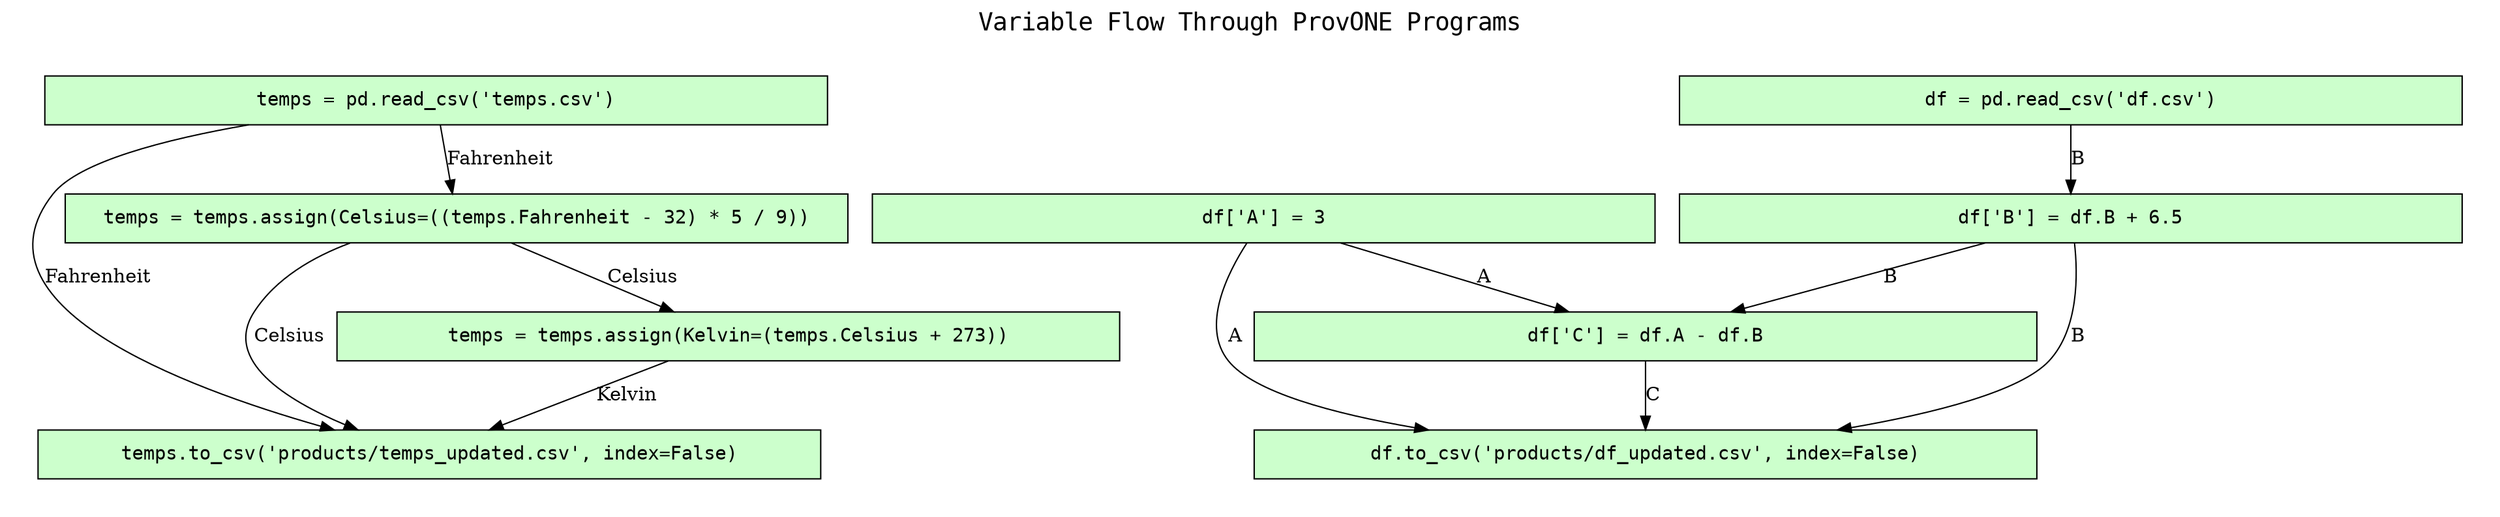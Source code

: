 
digraph provone_workflow {
rankdir=TB

fontname=Courier; fontsize=18; labelloc=t
label="Variable Flow Through ProvONE Programs"

subgraph cluster_program_graph { label=""; color=white; penwidth=0
subgraph cluster_program_graph_inner { label=""; color=white

# program nodes
node[shape=box style="filled" fillcolor="#CCFFCC" peripheries=1 fontname=Courier]
node[width=8]

"http://c2metadata.org/run/D41D8CD98F00B204E9800998ECF8427E/ProgramStep1" [label="df = pd.read_csv('df.csv')"]
"http://c2metadata.org/run/D41D8CD98F00B204E9800998ECF8427E/ProgramStep10" [label="temps = temps.assign(Celsius=((temps.Fahrenheit - 32) * 5 \/ 9))"]
"http://c2metadata.org/run/D41D8CD98F00B204E9800998ECF8427E/ProgramStep12" [label="temps = temps.assign(Kelvin=(temps.Celsius + 273))"]
"http://c2metadata.org/run/D41D8CD98F00B204E9800998ECF8427E/ProgramStep13" [label="df.to_csv('products\/df_updated.csv', index=False)"]
"http://c2metadata.org/run/D41D8CD98F00B204E9800998ECF8427E/ProgramStep14" [label="temps.to_csv('products\/temps_updated.csv', index=False)"]
"http://c2metadata.org/run/D41D8CD98F00B204E9800998ECF8427E/ProgramStep3" [label="df['A'] = 3"]
"http://c2metadata.org/run/D41D8CD98F00B204E9800998ECF8427E/ProgramStep5" [label="df['B'] = df.B + 6.5"]
"http://c2metadata.org/run/D41D8CD98F00B204E9800998ECF8427E/ProgramStep7" [label="df['C'] = df.A - df.B"]
"http://c2metadata.org/run/D41D8CD98F00B204E9800998ECF8427E/ProgramStep8" [label="temps = pd.read_csv('temps.csv')"]

# dataframe channels
"http://c2metadata.org/run/D41D8CD98F00B204E9800998ECF8427E/ProgramStep8" -> "http://c2metadata.org/run/D41D8CD98F00B204E9800998ECF8427E/ProgramStep10" [label="Fahrenheit"]
"http://c2metadata.org/run/D41D8CD98F00B204E9800998ECF8427E/ProgramStep10" -> "http://c2metadata.org/run/D41D8CD98F00B204E9800998ECF8427E/ProgramStep12" [label="Celsius"]
"http://c2metadata.org/run/D41D8CD98F00B204E9800998ECF8427E/ProgramStep3" -> "http://c2metadata.org/run/D41D8CD98F00B204E9800998ECF8427E/ProgramStep13" [label="A"]
"http://c2metadata.org/run/D41D8CD98F00B204E9800998ECF8427E/ProgramStep5" -> "http://c2metadata.org/run/D41D8CD98F00B204E9800998ECF8427E/ProgramStep13" [label="B"]
"http://c2metadata.org/run/D41D8CD98F00B204E9800998ECF8427E/ProgramStep7" -> "http://c2metadata.org/run/D41D8CD98F00B204E9800998ECF8427E/ProgramStep13" [label="C"]
"http://c2metadata.org/run/D41D8CD98F00B204E9800998ECF8427E/ProgramStep10" -> "http://c2metadata.org/run/D41D8CD98F00B204E9800998ECF8427E/ProgramStep14" [label="Celsius"]
"http://c2metadata.org/run/D41D8CD98F00B204E9800998ECF8427E/ProgramStep8" -> "http://c2metadata.org/run/D41D8CD98F00B204E9800998ECF8427E/ProgramStep14" [label="Fahrenheit"]
"http://c2metadata.org/run/D41D8CD98F00B204E9800998ECF8427E/ProgramStep12" -> "http://c2metadata.org/run/D41D8CD98F00B204E9800998ECF8427E/ProgramStep14" [label="Kelvin"]
"http://c2metadata.org/run/D41D8CD98F00B204E9800998ECF8427E/ProgramStep1" -> "http://c2metadata.org/run/D41D8CD98F00B204E9800998ECF8427E/ProgramStep5" [label="B"]
"http://c2metadata.org/run/D41D8CD98F00B204E9800998ECF8427E/ProgramStep3" -> "http://c2metadata.org/run/D41D8CD98F00B204E9800998ECF8427E/ProgramStep7" [label="A"]
"http://c2metadata.org/run/D41D8CD98F00B204E9800998ECF8427E/ProgramStep5" -> "http://c2metadata.org/run/D41D8CD98F00B204E9800998ECF8427E/ProgramStep7" [label="B"]
}}

}
